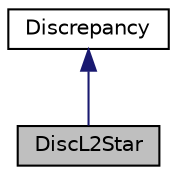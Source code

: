 digraph "DiscL2Star"
{
 // INTERACTIVE_SVG=YES
  bgcolor="transparent";
  edge [fontname="Helvetica",fontsize="10",labelfontname="Helvetica",labelfontsize="10"];
  node [fontname="Helvetica",fontsize="10",shape=record];
  Node0 [label="DiscL2Star",height=0.2,width=0.4,color="black", fillcolor="grey75", style="filled", fontcolor="black"];
  Node1 -> Node0 [dir="back",color="midnightblue",fontsize="10",style="solid",fontname="Helvetica"];
  Node1 [label="Discrepancy",height=0.2,width=0.4,color="black",URL="$classumontreal_1_1ssj_1_1discrepancy_1_1Discrepancy.html",tooltip="This abstract class is the base class of all discrepancy classes. "];
}
